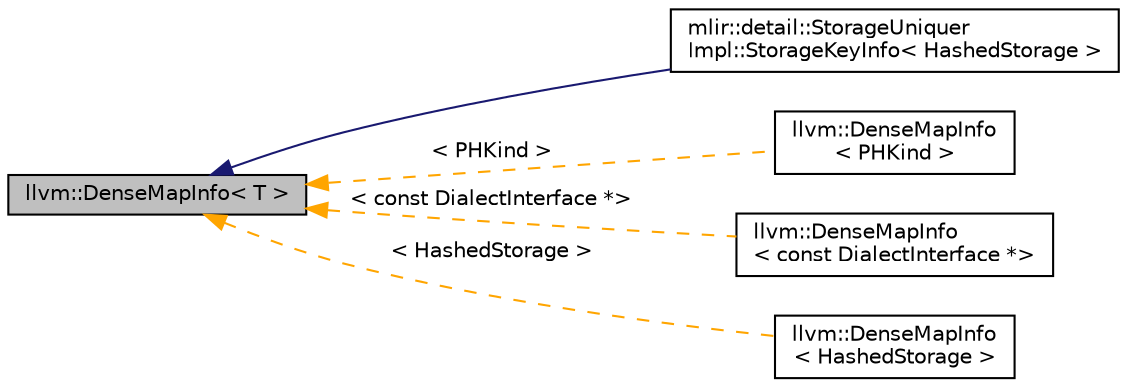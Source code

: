 digraph "llvm::DenseMapInfo&lt; T &gt;"
{
  bgcolor="transparent";
  edge [fontname="Helvetica",fontsize="10",labelfontname="Helvetica",labelfontsize="10"];
  node [fontname="Helvetica",fontsize="10",shape=record];
  rankdir="LR";
  Node0 [label="llvm::DenseMapInfo\< T \>",height=0.2,width=0.4,color="black", fillcolor="grey75", style="filled", fontcolor="black"];
  Node0 -> Node1 [dir="back",color="midnightblue",fontsize="10",style="solid",fontname="Helvetica"];
  Node1 [label="mlir::detail::StorageUniquer\lImpl::StorageKeyInfo\< HashedStorage \>",height=0.2,width=0.4,color="black",URL="$structmlir_1_1detail_1_1StorageUniquerImpl_1_1StorageKeyInfo.html",tooltip="Storage info for derived TypeStorage objects. "];
  Node0 -> Node2 [dir="back",color="orange",fontsize="10",style="dashed",label=" \< PHKind \>" ,fontname="Helvetica"];
  Node2 [label="llvm::DenseMapInfo\l\< PHKind \>",height=0.2,width=0.4,color="black",URL="$structllvm_1_1DenseMapInfo.html"];
  Node0 -> Node3 [dir="back",color="orange",fontsize="10",style="dashed",label=" \< const DialectInterface *\>" ,fontname="Helvetica"];
  Node3 [label="llvm::DenseMapInfo\l\< const DialectInterface *\>",height=0.2,width=0.4,color="black",URL="$structllvm_1_1DenseMapInfo.html"];
  Node0 -> Node4 [dir="back",color="orange",fontsize="10",style="dashed",label=" \< HashedStorage \>" ,fontname="Helvetica"];
  Node4 [label="llvm::DenseMapInfo\l\< HashedStorage \>",height=0.2,width=0.4,color="black",URL="$structllvm_1_1DenseMapInfo.html"];
}

